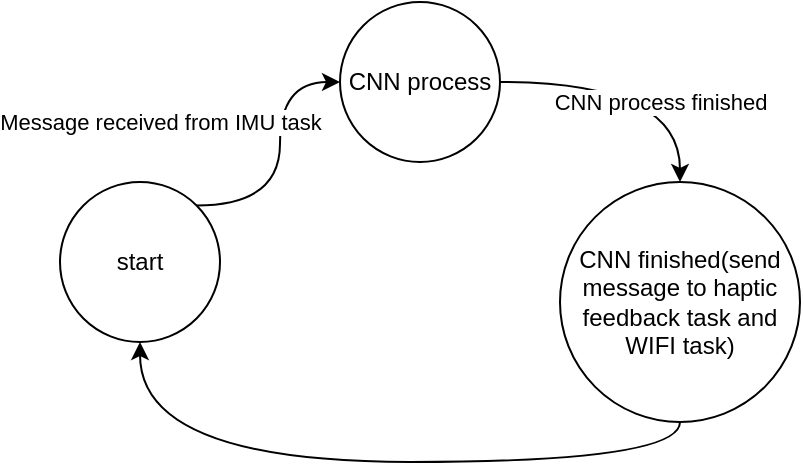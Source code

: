 <mxfile version="26.1.1">
  <diagram name="第 1 页" id="piG1GhBSpvHldzGPtxxr">
    <mxGraphModel dx="1410" dy="774" grid="1" gridSize="10" guides="1" tooltips="1" connect="1" arrows="1" fold="1" page="1" pageScale="1" pageWidth="827" pageHeight="1169" math="0" shadow="0">
      <root>
        <mxCell id="0" />
        <mxCell id="1" parent="0" />
        <mxCell id="3YudQQ2Kzjr6Bq_205Sz-5" style="edgeStyle=orthogonalEdgeStyle;rounded=0;orthogonalLoop=1;jettySize=auto;html=1;exitX=1;exitY=0;exitDx=0;exitDy=0;entryX=0;entryY=0.5;entryDx=0;entryDy=0;curved=1;" edge="1" parent="1" source="3YudQQ2Kzjr6Bq_205Sz-2" target="3YudQQ2Kzjr6Bq_205Sz-4">
          <mxGeometry relative="1" as="geometry" />
        </mxCell>
        <mxCell id="3YudQQ2Kzjr6Bq_205Sz-6" value="Message received from IMU task" style="edgeLabel;html=1;align=center;verticalAlign=middle;resizable=0;points=[];" vertex="1" connectable="0" parent="3YudQQ2Kzjr6Bq_205Sz-5">
          <mxGeometry x="-0.019" y="1" relative="1" as="geometry">
            <mxPoint x="-59" y="-18" as="offset" />
          </mxGeometry>
        </mxCell>
        <mxCell id="3YudQQ2Kzjr6Bq_205Sz-2" value="start" style="ellipse;whiteSpace=wrap;html=1;aspect=fixed;" vertex="1" parent="1">
          <mxGeometry x="150" y="310" width="80" height="80" as="geometry" />
        </mxCell>
        <mxCell id="3YudQQ2Kzjr6Bq_205Sz-8" style="edgeStyle=orthogonalEdgeStyle;rounded=0;orthogonalLoop=1;jettySize=auto;html=1;exitX=1;exitY=0.5;exitDx=0;exitDy=0;entryX=0.5;entryY=0;entryDx=0;entryDy=0;curved=1;" edge="1" parent="1" source="3YudQQ2Kzjr6Bq_205Sz-4" target="3YudQQ2Kzjr6Bq_205Sz-7">
          <mxGeometry relative="1" as="geometry" />
        </mxCell>
        <mxCell id="3YudQQ2Kzjr6Bq_205Sz-9" value="CNN process finished" style="edgeLabel;html=1;align=center;verticalAlign=middle;resizable=0;points=[];" vertex="1" connectable="0" parent="3YudQQ2Kzjr6Bq_205Sz-8">
          <mxGeometry x="-0.067" y="1" relative="1" as="geometry">
            <mxPoint x="14" y="11" as="offset" />
          </mxGeometry>
        </mxCell>
        <mxCell id="3YudQQ2Kzjr6Bq_205Sz-4" value="CNN process" style="ellipse;whiteSpace=wrap;html=1;aspect=fixed;" vertex="1" parent="1">
          <mxGeometry x="290" y="220" width="80" height="80" as="geometry" />
        </mxCell>
        <mxCell id="3YudQQ2Kzjr6Bq_205Sz-10" style="edgeStyle=orthogonalEdgeStyle;rounded=0;orthogonalLoop=1;jettySize=auto;html=1;exitX=0.5;exitY=1;exitDx=0;exitDy=0;entryX=0.5;entryY=1;entryDx=0;entryDy=0;curved=1;" edge="1" parent="1" source="3YudQQ2Kzjr6Bq_205Sz-7" target="3YudQQ2Kzjr6Bq_205Sz-2">
          <mxGeometry relative="1" as="geometry" />
        </mxCell>
        <mxCell id="3YudQQ2Kzjr6Bq_205Sz-7" value="CNN finished(send message to haptic feedback task and WIFI task)" style="ellipse;whiteSpace=wrap;html=1;aspect=fixed;" vertex="1" parent="1">
          <mxGeometry x="400" y="310" width="120" height="120" as="geometry" />
        </mxCell>
      </root>
    </mxGraphModel>
  </diagram>
</mxfile>
